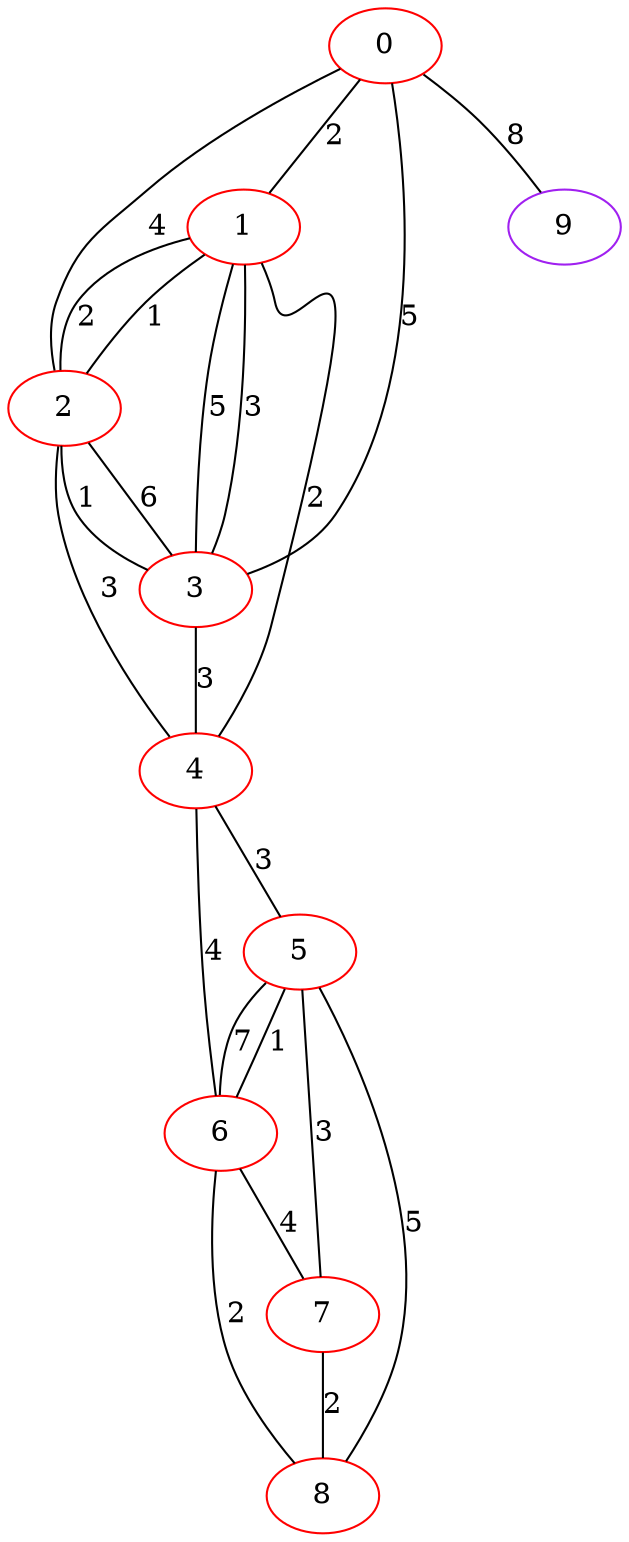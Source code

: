 graph "" {
0 [color=red, weight=1];
1 [color=red, weight=1];
2 [color=red, weight=1];
3 [color=red, weight=1];
4 [color=red, weight=1];
5 [color=red, weight=1];
6 [color=red, weight=1];
7 [color=red, weight=1];
8 [color=red, weight=1];
9 [color=purple, weight=4];
0 -- 1  [key=0, label=2];
0 -- 2  [key=0, label=4];
0 -- 3  [key=0, label=5];
0 -- 9  [key=0, label=8];
1 -- 2  [key=0, label=2];
1 -- 2  [key=1, label=1];
1 -- 3  [key=0, label=3];
1 -- 3  [key=1, label=5];
1 -- 4  [key=0, label=2];
2 -- 3  [key=0, label=1];
2 -- 3  [key=1, label=6];
2 -- 4  [key=0, label=3];
3 -- 4  [key=0, label=3];
4 -- 5  [key=0, label=3];
4 -- 6  [key=0, label=4];
5 -- 8  [key=0, label=5];
5 -- 6  [key=0, label=7];
5 -- 6  [key=1, label=1];
5 -- 7  [key=0, label=3];
6 -- 8  [key=0, label=2];
6 -- 7  [key=0, label=4];
7 -- 8  [key=0, label=2];
}
